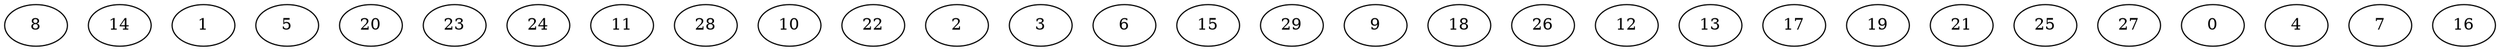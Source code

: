 digraph "Independent_Nodes_30_WeightType_Random#9" {
	graph ["Duplicate states"=0,
		GraphType=Independent,
		"Max states in OPEN"=0,
		Modes="120000ms; topo-ordered tasks, ; Pruning: task equivalence, fixed order ready list, ; F-value: ; Optimisation: best schedule length (\
SL) optimisation on equal, ",
		NumberOfTasks=30,
		"Pruned using list schedule length"=29173,
		"States removed from OPEN"=0,
		TargetSystem="Homogeneous-2",
		"Time to schedule (ms)"=486,
		"Total idle time"=0,
		"Total schedule length"=82,
		"Total sequential time"=163,
		"Total states created"=105721
	];
	8	["Finish time"=10,
		Processor=0,
		"Start time"=0,
		Weight=10];
	14	["Finish time"=10,
		Processor=1,
		"Start time"=0,
		Weight=10];
	1	["Finish time"=19,
		Processor=0,
		"Start time"=10,
		Weight=9];
	5	["Finish time"=19,
		Processor=1,
		"Start time"=10,
		Weight=9];
	20	["Finish time"=28,
		Processor=0,
		"Start time"=19,
		Weight=9];
	23	["Finish time"=28,
		Processor=1,
		"Start time"=19,
		Weight=9];
	24	["Finish time"=37,
		Processor=0,
		"Start time"=28,
		Weight=9];
	11	["Finish time"=36,
		Processor=1,
		"Start time"=28,
		Weight=8];
	28	["Finish time"=44,
		Processor=1,
		"Start time"=36,
		Weight=8];
	10	["Finish time"=44,
		Processor=0,
		"Start time"=37,
		Weight=7];
	22	["Finish time"=51,
		Processor=0,
		"Start time"=44,
		Weight=7];
	2	["Finish time"=50,
		Processor=1,
		"Start time"=44,
		Weight=6];
	3	["Finish time"=56,
		Processor=1,
		"Start time"=50,
		Weight=6];
	6	["Finish time"=56,
		Processor=0,
		"Start time"=51,
		Weight=5];
	15	["Finish time"=61,
		Processor=0,
		"Start time"=56,
		Weight=5];
	29	["Finish time"=61,
		Processor=1,
		"Start time"=56,
		Weight=5];
	9	["Finish time"=65,
		Processor=0,
		"Start time"=61,
		Weight=4];
	18	["Finish time"=65,
		Processor=1,
		"Start time"=61,
		Weight=4];
	26	["Finish time"=69,
		Processor=0,
		"Start time"=65,
		Weight=4];
	12	["Finish time"=68,
		Processor=1,
		"Start time"=65,
		Weight=3];
	13	["Finish time"=71,
		Processor=1,
		"Start time"=68,
		Weight=3];
	17	["Finish time"=72,
		Processor=0,
		"Start time"=69,
		Weight=3];
	19	["Finish time"=74,
		Processor=1,
		"Start time"=71,
		Weight=3];
	21	["Finish time"=75,
		Processor=0,
		"Start time"=72,
		Weight=3];
	25	["Finish time"=77,
		Processor=1,
		"Start time"=74,
		Weight=3];
	27	["Finish time"=78,
		Processor=0,
		"Start time"=75,
		Weight=3];
	0	["Finish time"=79,
		Processor=1,
		"Start time"=77,
		Weight=2];
	4	["Finish time"=80,
		Processor=0,
		"Start time"=78,
		Weight=2];
	7	["Finish time"=81,
		Processor=1,
		"Start time"=79,
		Weight=2];
	16	["Finish time"=82,
		Processor=0,
		"Start time"=80,
		Weight=2];
}
